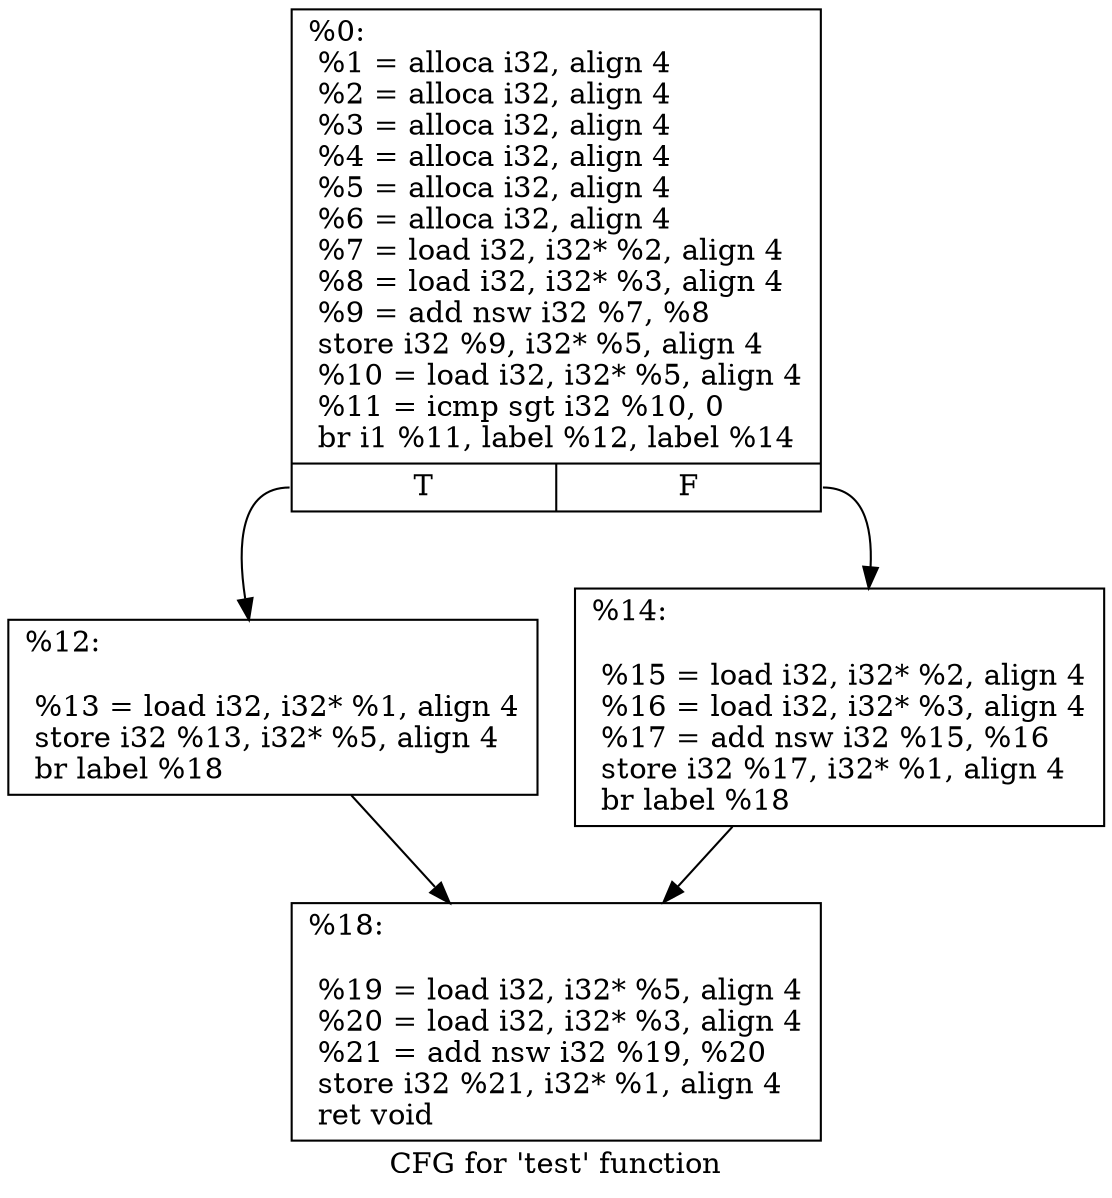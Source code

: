 digraph "CFG for 'test' function" {
	label="CFG for 'test' function";

	Node0x55b7d3bc6d90 [shape=record,label="{%0:\l  %1 = alloca i32, align 4\l  %2 = alloca i32, align 4\l  %3 = alloca i32, align 4\l  %4 = alloca i32, align 4\l  %5 = alloca i32, align 4\l  %6 = alloca i32, align 4\l  %7 = load i32, i32* %2, align 4\l  %8 = load i32, i32* %3, align 4\l  %9 = add nsw i32 %7, %8\l  store i32 %9, i32* %5, align 4\l  %10 = load i32, i32* %5, align 4\l  %11 = icmp sgt i32 %10, 0\l  br i1 %11, label %12, label %14\l|{<s0>T|<s1>F}}"];
	Node0x55b7d3bc6d90:s0 -> Node0x55b7d3bc7630;
	Node0x55b7d3bc6d90:s1 -> Node0x55b7d3bc79c0;
	Node0x55b7d3bc7630 [shape=record,label="{%12:\l\l  %13 = load i32, i32* %1, align 4\l  store i32 %13, i32* %5, align 4\l  br label %18\l}"];
	Node0x55b7d3bc7630 -> Node0x55b7d3bc7b30;
	Node0x55b7d3bc79c0 [shape=record,label="{%14:\l\l  %15 = load i32, i32* %2, align 4\l  %16 = load i32, i32* %3, align 4\l  %17 = add nsw i32 %15, %16\l  store i32 %17, i32* %1, align 4\l  br label %18\l}"];
	Node0x55b7d3bc79c0 -> Node0x55b7d3bc7b30;
	Node0x55b7d3bc7b30 [shape=record,label="{%18:\l\l  %19 = load i32, i32* %5, align 4\l  %20 = load i32, i32* %3, align 4\l  %21 = add nsw i32 %19, %20\l  store i32 %21, i32* %1, align 4\l  ret void\l}"];
}
